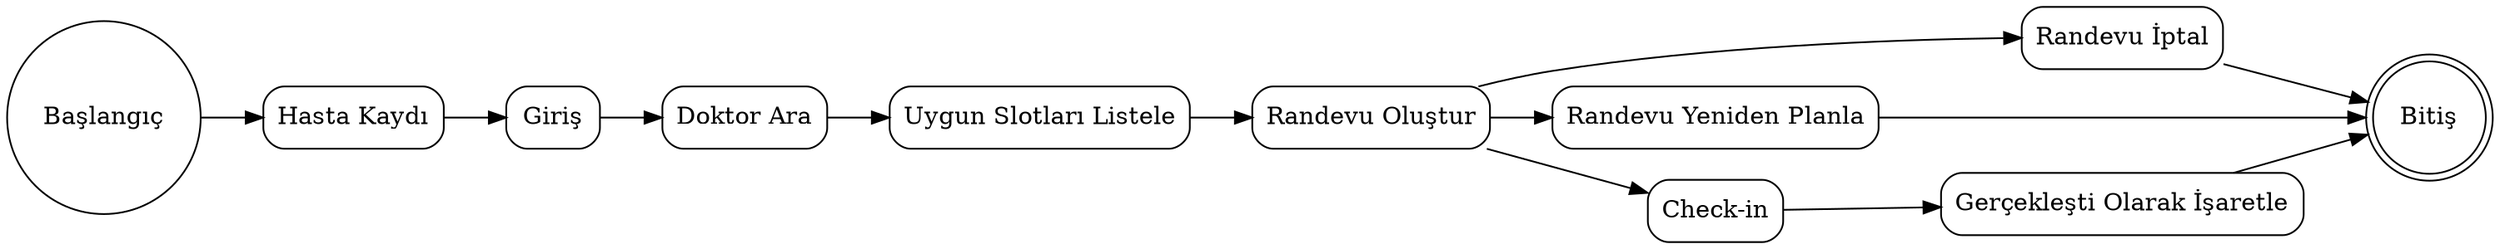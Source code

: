 digraph HospitalAppointmentSystem {
    rankdir=LR;
    node [shape=box, style=rounded];

    Start [shape=circle, label="Başlangıç"];
    End   [shape=doublecircle, label="Bitiş"];

    RegisterPatient   [label="Hasta Kaydı"];
    Login             [label="Giriş"];
    SearchDoctors     [label="Doktor Ara"];
    ListSlots         [label="Uygun Slotları Listele"];
    CreateAppointment [label="Randevu Oluştur"];
    CancelAppointment [label="Randevu İptal"];
    Reschedule        [label="Randevu Yeniden Planla"];
    CheckIn           [label="Check-in"];
    MarkRealized      [label="Gerçekleşti Olarak İşaretle"];

    // Akış
    Start -> RegisterPatient -> Login -> SearchDoctors -> ListSlots -> CreateAppointment;
    CreateAppointment -> CancelAppointment;
    CreateAppointment -> Reschedule;
    CreateAppointment -> CheckIn -> MarkRealized -> End;
    CancelAppointment -> End;
    Reschedule -> End;
}

